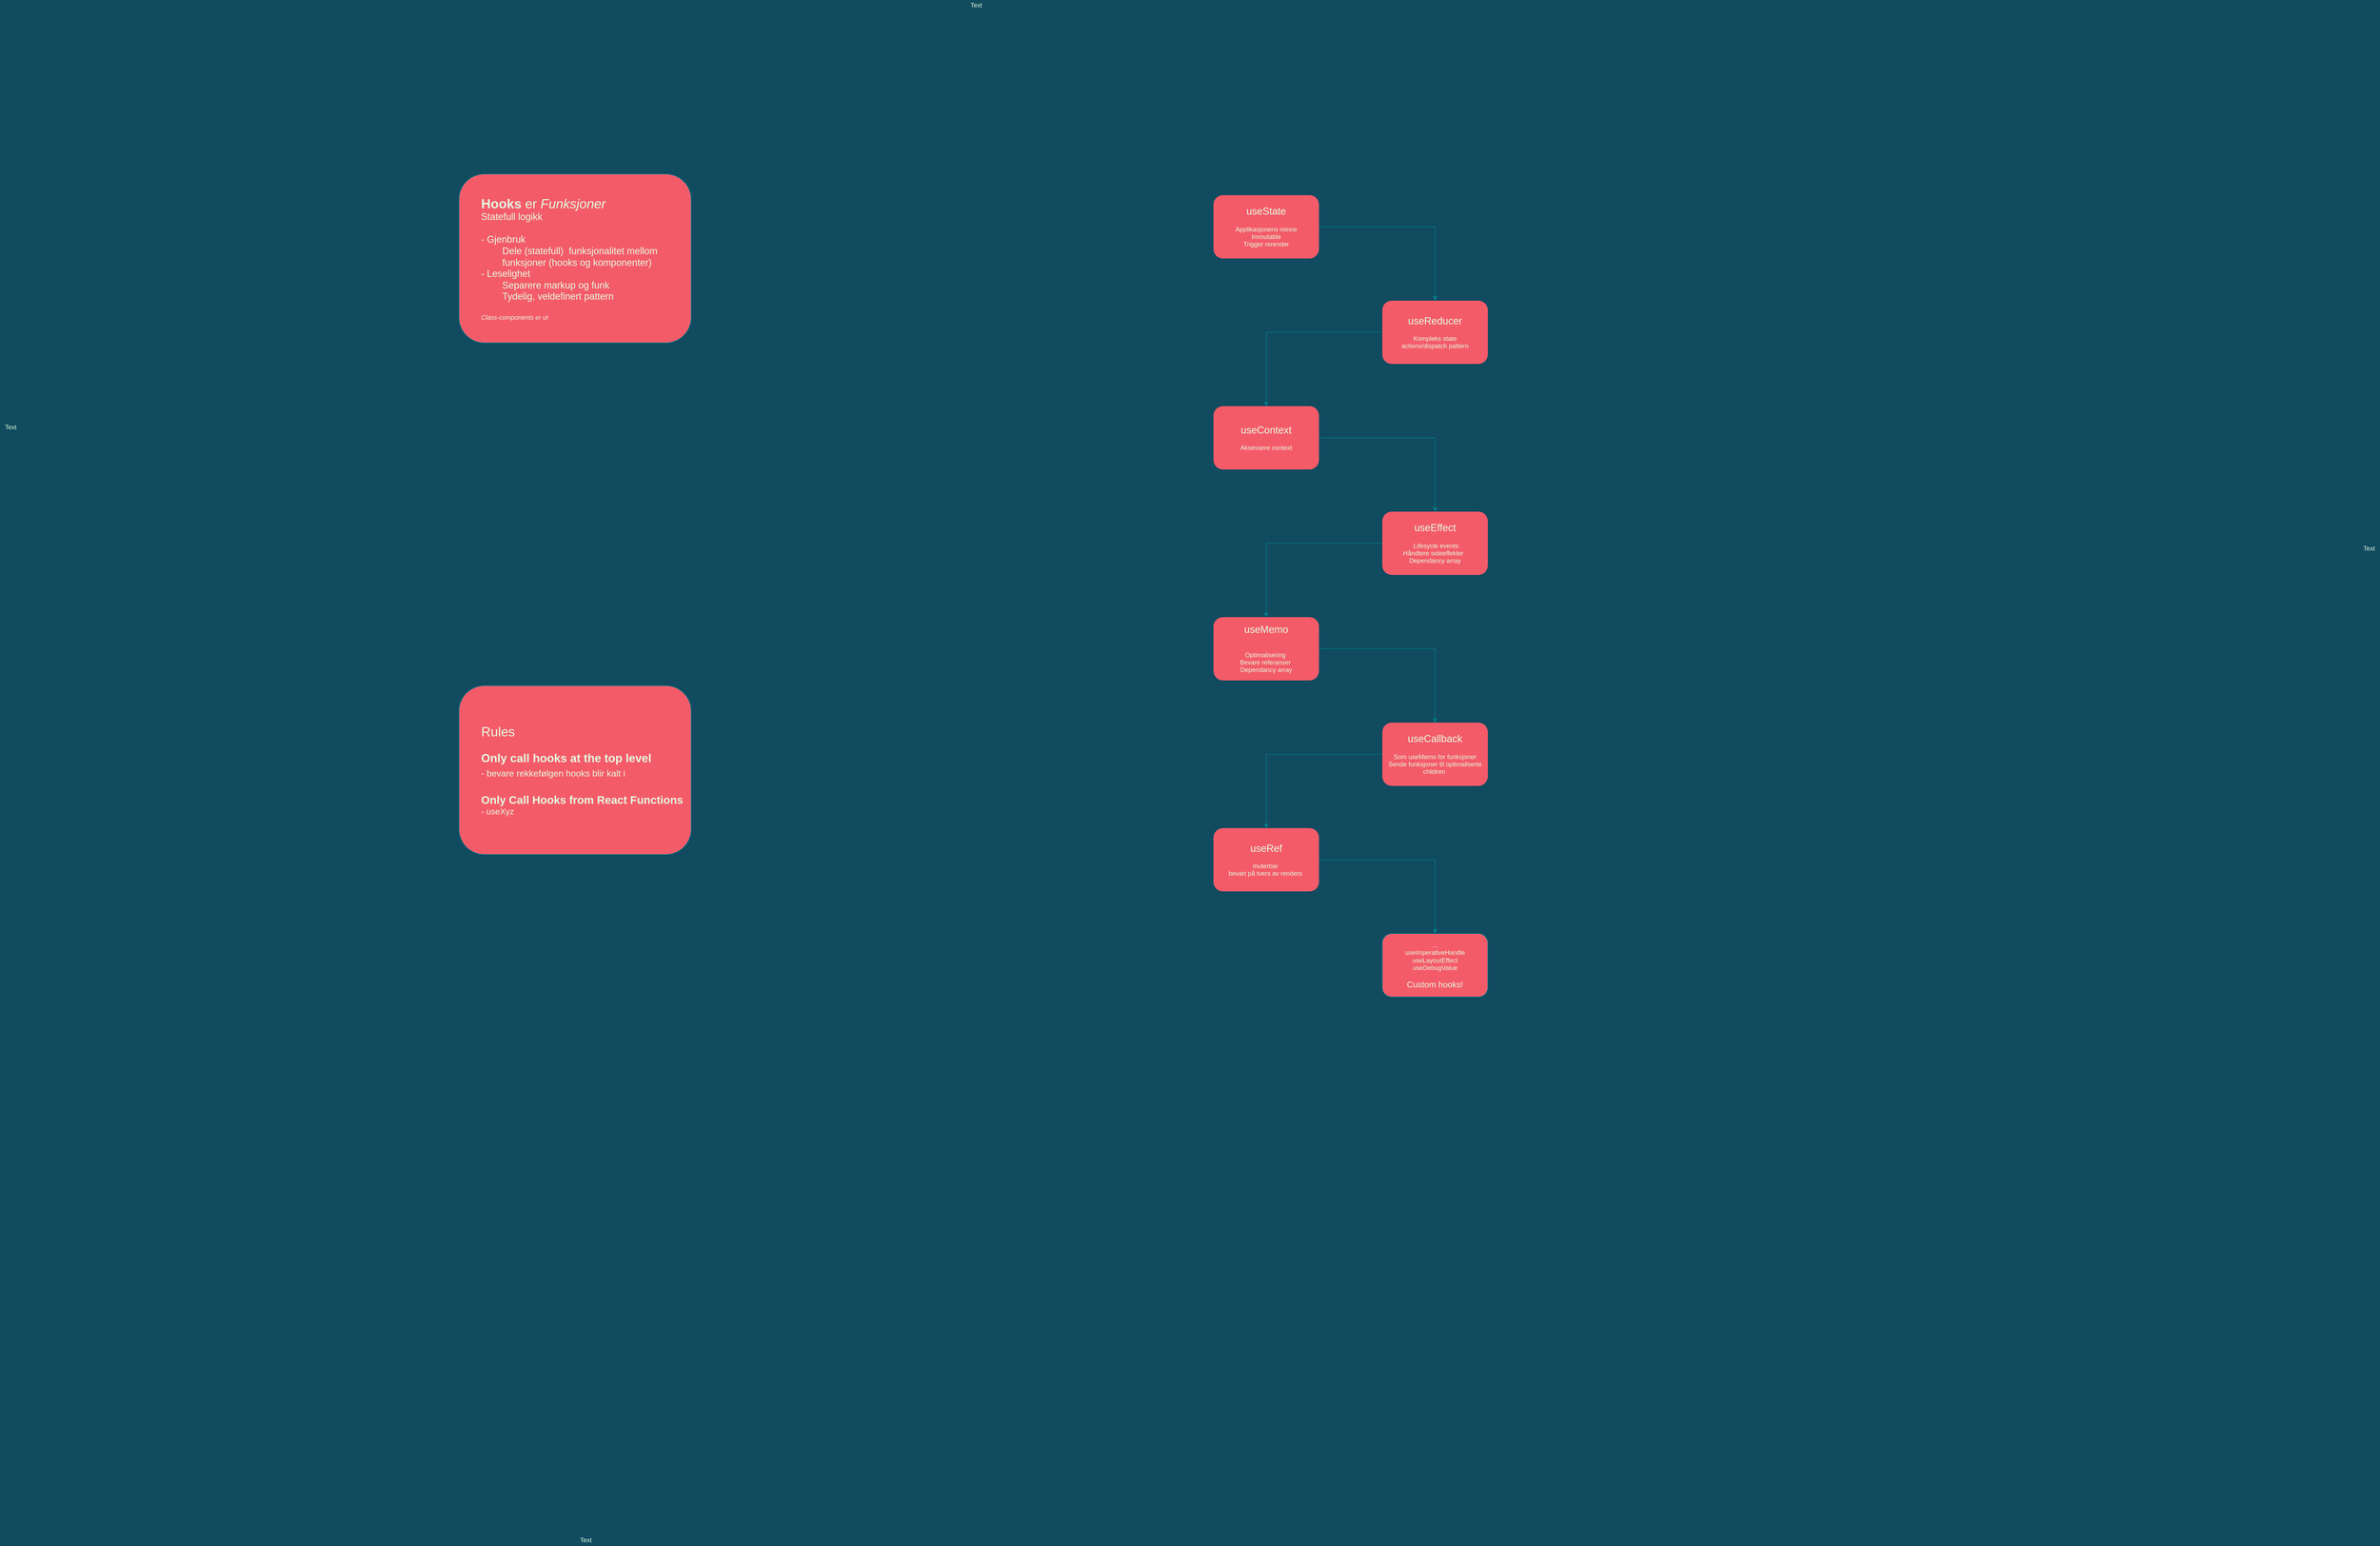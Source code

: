 <mxfile version="13.10.9" type="github">
  <diagram id="prtHgNgQTEPvFCAcTncT" name="Page-1">
    <mxGraphModel dx="2995" dy="2843" grid="1" gridSize="10" guides="1" tooltips="1" connect="1" arrows="1" fold="1" page="1" pageScale="1" pageWidth="4681" pageHeight="3300" background="#114B5F" math="0" shadow="0">
      <root>
        <mxCell id="0" />
        <mxCell id="1" parent="0" />
        <mxCell id="70Aoskz2j759LiOCqX9b-44" value="" style="group;fontColor=#E4FDE1;" vertex="1" connectable="0" parent="1">
          <mxGeometry x="2340" y="530" width="520" height="1380" as="geometry" />
        </mxCell>
        <mxCell id="70Aoskz2j759LiOCqX9b-40" value="" style="group;fontColor=#E4FDE1;" vertex="1" connectable="0" parent="70Aoskz2j759LiOCqX9b-44">
          <mxGeometry y="260" width="520" height="1120" as="geometry" />
        </mxCell>
        <mxCell id="70Aoskz2j759LiOCqX9b-2" value="&lt;font&gt;&lt;span style=&quot;font-size: 19px&quot;&gt;useContext&lt;/span&gt;&lt;br&gt;&lt;br&gt;Aksessere context&lt;br&gt;&lt;/font&gt;" style="rounded=1;whiteSpace=wrap;html=1;fillColor=#F45B69;strokeColor=none;fontColor=#E4FDE1;" vertex="1" parent="70Aoskz2j759LiOCqX9b-40">
          <mxGeometry width="200" height="120" as="geometry" />
        </mxCell>
        <mxCell id="70Aoskz2j759LiOCqX9b-19" value="&lt;font&gt;&lt;font style=&quot;font-size: 19px&quot;&gt;useMemo&lt;br&gt;&lt;/font&gt;&lt;br&gt;&lt;br&gt;Optimalisering&amp;nbsp;&lt;br&gt;Bevare referanser&amp;nbsp;&lt;br&gt;&lt;span style=&quot;font-family: &amp;#34;helvetica&amp;#34;&quot;&gt;Dependancy array&lt;/span&gt;&lt;br&gt;&lt;/font&gt;" style="whiteSpace=wrap;html=1;rounded=1;fillColor=#F45B69;strokeColor=none;fontColor=#E4FDE1;" vertex="1" parent="70Aoskz2j759LiOCqX9b-40">
          <mxGeometry y="400" width="200" height="120" as="geometry" />
        </mxCell>
        <mxCell id="70Aoskz2j759LiOCqX9b-23" value="&lt;font style=&quot;font-size: 19px&quot;&gt;useRef&lt;/font&gt;&lt;br&gt;&lt;br&gt;muterbar&amp;nbsp;&lt;br&gt;bevart på tvers av renders&amp;nbsp;" style="whiteSpace=wrap;html=1;rounded=1;fillColor=#F45B69;fontColor=#E4FDE1;strokeColor=none;" vertex="1" parent="70Aoskz2j759LiOCqX9b-40">
          <mxGeometry y="800" width="200" height="120" as="geometry" />
        </mxCell>
        <mxCell id="70Aoskz2j759LiOCqX9b-53" value="" style="group" vertex="1" connectable="0" parent="70Aoskz2j759LiOCqX9b-40">
          <mxGeometry x="320" y="200" width="200" height="920" as="geometry" />
        </mxCell>
        <mxCell id="70Aoskz2j759LiOCqX9b-15" value="&lt;span style=&quot;font-family: &amp;#34;helvetica&amp;#34; ; font-size: 19px ; font-style: normal ; font-weight: 400 ; letter-spacing: normal ; text-align: center ; text-indent: 0px ; text-transform: none ; word-spacing: 0px ; display: inline ; float: none&quot;&gt;useEffect&lt;br&gt;&lt;/span&gt;&lt;br style=&quot;font-family: &amp;#34;helvetica&amp;#34; ; font-size: 19px ; font-style: normal ; font-weight: 400 ; letter-spacing: normal ; text-align: center ; text-indent: 0px ; text-transform: none ; word-spacing: 0px&quot;&gt;&lt;span style=&quot;font-family: &amp;#34;helvetica&amp;#34; ; font-style: normal ; font-weight: 400 ; letter-spacing: normal ; text-align: center ; text-indent: 0px ; text-transform: none ; word-spacing: 0px ; font-size: 12px&quot;&gt;&amp;nbsp;Lifesycle events&lt;br&gt;Håndtere sideeffekter&amp;nbsp;&amp;nbsp;&lt;br&gt;Dependancy array&lt;br&gt;&lt;/span&gt;" style="whiteSpace=wrap;html=1;rounded=1;fillColor=#F45B69;strokeColor=none;labelBackgroundColor=none;fontColor=#E4FDE1;" vertex="1" parent="70Aoskz2j759LiOCqX9b-53">
          <mxGeometry width="200" height="120" as="geometry" />
        </mxCell>
        <mxCell id="70Aoskz2j759LiOCqX9b-16" value="" style="edgeStyle=orthogonalEdgeStyle;rounded=0;orthogonalLoop=1;jettySize=auto;html=1;strokeColor=#028090;labelBackgroundColor=#114B5F;fontColor=#E4FDE1;" edge="1" parent="70Aoskz2j759LiOCqX9b-53" source="70Aoskz2j759LiOCqX9b-2" target="70Aoskz2j759LiOCqX9b-15">
          <mxGeometry relative="1" as="geometry" />
        </mxCell>
        <mxCell id="70Aoskz2j759LiOCqX9b-20" value="" style="edgeStyle=orthogonalEdgeStyle;rounded=0;orthogonalLoop=1;jettySize=auto;html=1;strokeColor=#028090;labelBackgroundColor=#114B5F;fontColor=#E4FDE1;" edge="1" parent="70Aoskz2j759LiOCqX9b-53" source="70Aoskz2j759LiOCqX9b-15" target="70Aoskz2j759LiOCqX9b-19">
          <mxGeometry relative="1" as="geometry" />
        </mxCell>
        <mxCell id="70Aoskz2j759LiOCqX9b-21" value="&lt;font style=&quot;font-size: 19px&quot;&gt;useCallback&lt;br&gt;&lt;/font&gt;&lt;br&gt;Som useMemo for funksjoner&lt;br&gt;Sende funksjoner til optimaliserte children&amp;nbsp;" style="whiteSpace=wrap;html=1;rounded=1;fillColor=#F45B69;strokeColor=none;fontColor=#E4FDE1;" vertex="1" parent="70Aoskz2j759LiOCqX9b-53">
          <mxGeometry y="400" width="200" height="120" as="geometry" />
        </mxCell>
        <mxCell id="70Aoskz2j759LiOCqX9b-22" value="" style="edgeStyle=orthogonalEdgeStyle;rounded=0;orthogonalLoop=1;jettySize=auto;html=1;fontSize=19;strokeColor=#028090;labelBackgroundColor=#114B5F;fontColor=#E4FDE1;" edge="1" parent="70Aoskz2j759LiOCqX9b-53" source="70Aoskz2j759LiOCqX9b-19" target="70Aoskz2j759LiOCqX9b-21">
          <mxGeometry relative="1" as="geometry" />
        </mxCell>
        <mxCell id="70Aoskz2j759LiOCqX9b-24" value="" style="edgeStyle=orthogonalEdgeStyle;rounded=0;orthogonalLoop=1;jettySize=auto;html=1;fontSize=19;strokeColor=#028090;labelBackgroundColor=#114B5F;fontColor=#E4FDE1;" edge="1" parent="70Aoskz2j759LiOCqX9b-53" source="70Aoskz2j759LiOCqX9b-21" target="70Aoskz2j759LiOCqX9b-23">
          <mxGeometry relative="1" as="geometry" />
        </mxCell>
        <mxCell id="70Aoskz2j759LiOCqX9b-25" value="...&lt;br&gt;useImperativeHandle&lt;br&gt;useLayoutEffect&lt;br&gt;useDebugValue&lt;br&gt;&lt;br&gt;&lt;font style=&quot;font-size: 16px&quot;&gt;Custom hooks!&lt;/font&gt;" style="whiteSpace=wrap;html=1;rounded=1;strokeColor=#028090;fillColor=#F45B69;fontColor=#E4FDE1;" vertex="1" parent="70Aoskz2j759LiOCqX9b-53">
          <mxGeometry y="800" width="200" height="120" as="geometry" />
        </mxCell>
        <mxCell id="70Aoskz2j759LiOCqX9b-26" value="" style="edgeStyle=orthogonalEdgeStyle;rounded=0;orthogonalLoop=1;jettySize=auto;html=1;fontSize=19;strokeColor=#028090;labelBackgroundColor=#114B5F;fontColor=#E4FDE1;" edge="1" parent="70Aoskz2j759LiOCqX9b-53" source="70Aoskz2j759LiOCqX9b-23" target="70Aoskz2j759LiOCqX9b-25">
          <mxGeometry relative="1" as="geometry" />
        </mxCell>
        <mxCell id="70Aoskz2j759LiOCqX9b-47" value="&lt;font style=&quot;font-size: 19px&quot;&gt;useReducer&lt;br&gt;&lt;/font&gt;&lt;br&gt;Kompleks state&lt;br&gt;actions/dispatch pattern" style="whiteSpace=wrap;html=1;rounded=1;fontColor=#E4FDE1;strokeColor=none;fillColor=#F45B69;" vertex="1" parent="70Aoskz2j759LiOCqX9b-44">
          <mxGeometry x="320" y="60" width="200" height="120" as="geometry" />
        </mxCell>
        <mxCell id="70Aoskz2j759LiOCqX9b-48" value="" style="edgeStyle=orthogonalEdgeStyle;rounded=0;sketch=0;orthogonalLoop=1;jettySize=auto;html=1;strokeColor=#028090;labelBackgroundColor=#114B5F;fontColor=#E4FDE1;" edge="1" parent="1" source="70Aoskz2j759LiOCqX9b-41" target="70Aoskz2j759LiOCqX9b-47">
          <mxGeometry relative="1" as="geometry" />
        </mxCell>
        <mxCell id="70Aoskz2j759LiOCqX9b-41" value="&lt;font style=&quot;font-size: 19px&quot;&gt;useState&lt;br&gt;&lt;/font&gt;&lt;br&gt;Applikasjonens minne&lt;br&gt;Immutable&lt;br&gt;Trigger rerender" style="whiteSpace=wrap;html=1;rounded=1;fontColor=#E4FDE1;strokeColor=none;fillColor=#F45B69;" vertex="1" parent="1">
          <mxGeometry x="2340" y="390" width="200" height="120" as="geometry" />
        </mxCell>
        <mxCell id="70Aoskz2j759LiOCqX9b-49" value="" style="endArrow=classic;html=1;strokeColor=#028090;rounded=0;labelBackgroundColor=#114B5F;fontColor=#E4FDE1;" edge="1" parent="1">
          <mxGeometry width="50" height="50" relative="1" as="geometry">
            <mxPoint x="2660" y="650" as="sourcePoint" />
            <mxPoint x="2440" y="790" as="targetPoint" />
            <Array as="points">
              <mxPoint x="2440" y="650" />
            </Array>
          </mxGeometry>
        </mxCell>
        <mxCell id="70Aoskz2j759LiOCqX9b-51" value="&lt;blockquote style=&quot;margin: 0 0 0 40px ; border: none ; padding: 0px&quot;&gt;&lt;font style=&quot;font-size: 25px&quot;&gt;Rules&lt;/font&gt;&lt;/blockquote&gt;&lt;blockquote style=&quot;margin: 0 0 0 40px ; border: none ; padding: 0px&quot;&gt;&lt;span style=&quot;font-size: 19px&quot;&gt;&lt;br&gt;&lt;/span&gt;&lt;/blockquote&gt;&lt;blockquote style=&quot;margin: 0px 0px 0px 40px ; border: none ; padding: 0px ; font-size: 22px&quot;&gt;&lt;span&gt;&lt;font style=&quot;font-size: 22px&quot;&gt;&lt;b&gt;Only call hooks at the top level&lt;/b&gt;&lt;/font&gt;&lt;/span&gt;&lt;/blockquote&gt;&lt;blockquote style=&quot;margin: 0px 0px 0px 40px ; border: none ; padding: 0px ; font-size: 22px&quot;&gt;&lt;span&gt;&lt;font style=&quot;font-size: 17px&quot;&gt;- bevare rekkefølgen hooks blir kalt i&lt;/font&gt;&lt;/span&gt;&lt;/blockquote&gt;&lt;blockquote style=&quot;margin: 0px 0px 0px 40px ; border: none ; padding: 0px ; font-size: 22px&quot;&gt;&lt;span style=&quot;font-size: 19px&quot;&gt;&lt;br&gt;&lt;/span&gt;&lt;/blockquote&gt;&lt;blockquote style=&quot;margin: 0px 0px 0px 40px ; border: none ; padding: 0px&quot;&gt;&lt;span&gt;&lt;b&gt;&lt;font style=&quot;font-size: 21px&quot;&gt;Only Call Hooks from React Functions&lt;/font&gt;&lt;/b&gt;&lt;/span&gt;&lt;/blockquote&gt;&lt;blockquote style=&quot;margin: 0px 0px 0px 40px ; border: none ; padding: 0px&quot;&gt;&lt;span&gt;&lt;font style=&quot;font-size: 16px&quot;&gt;- useXyz&lt;/font&gt;&lt;/span&gt;&lt;/blockquote&gt;" style="rounded=1;whiteSpace=wrap;html=1;sketch=0;strokeColor=#028090;fillColor=#F45B69;fontColor=#E4FDE1;align=left;" vertex="1" parent="1">
          <mxGeometry x="910" y="1320" width="440" height="320" as="geometry" />
        </mxCell>
        <mxCell id="70Aoskz2j759LiOCqX9b-52" value="&lt;blockquote style=&quot;margin: 0 0 0 40px ; border: none ; padding: 0px&quot;&gt;&lt;span style=&quot;font-size: 25px&quot;&gt;&lt;b&gt;Hooks &lt;/b&gt;er&lt;b&gt;&amp;nbsp;&lt;/b&gt;&lt;/span&gt;&lt;i style=&quot;font-size: 25px&quot;&gt;Funksjoner&lt;/i&gt;&lt;/blockquote&gt;&lt;blockquote style=&quot;margin: 0 0 0 40px ; border: none ; padding: 0px&quot;&gt;&lt;span style=&quot;font-size: 18px&quot;&gt;Statefull logikk&amp;nbsp;&lt;/span&gt;&lt;br&gt;&lt;/blockquote&gt;&lt;blockquote style=&quot;margin: 0 0 0 40px ; border: none ; padding: 0px&quot;&gt;&lt;span style=&quot;font-size: 18px&quot;&gt;&lt;br&gt;&lt;/span&gt;&lt;/blockquote&gt;&lt;blockquote style=&quot;margin: 0px 0px 0px 40px ; border: none ; padding: 0px ; font-size: 18px&quot;&gt;&lt;font style=&quot;font-size: 18px&quot;&gt;- Gjenbruk&lt;br&gt;&lt;/font&gt;&lt;/blockquote&gt;&lt;blockquote style=&quot;margin: 0 0 0 40px ; border: none ; padding: 0px&quot;&gt;&lt;blockquote style=&quot;margin: 0px 0px 0px 40px ; border: none ; padding: 0px ; font-size: 18px&quot;&gt;&lt;font style=&quot;font-size: 18px&quot;&gt;Dele (statefull)&amp;nbsp; funksjonalitet mellom funksjoner (hooks og komponenter)&lt;/font&gt;&lt;/blockquote&gt;&lt;/blockquote&gt;&lt;blockquote style=&quot;margin: 0px 0px 0px 40px ; border: none ; padding: 0px ; font-size: 18px&quot;&gt;&lt;font style=&quot;font-size: 18px&quot;&gt;- Leselighet&lt;/font&gt;&lt;/blockquote&gt;&lt;blockquote style=&quot;margin: 0 0 0 40px ; border: none ; padding: 0px&quot;&gt;&lt;blockquote style=&quot;margin: 0px 0px 0px 40px ; border: none ; padding: 0px ; font-size: 18px&quot;&gt;&lt;font style=&quot;font-size: 18px&quot;&gt;Separere markup og funk&lt;/font&gt;&lt;/blockquote&gt;&lt;blockquote style=&quot;margin: 0px 0px 0px 40px ; border: none ; padding: 0px ; font-size: 18px&quot;&gt;Tydelig, veldefinert pattern&lt;/blockquote&gt;&lt;blockquote style=&quot;margin: 0px 0px 0px 40px ; border: none ; padding: 0px ; font-size: 18px&quot;&gt;&lt;br&gt;&lt;/blockquote&gt;&lt;i&gt;Class-components er ut&lt;/i&gt;&lt;/blockquote&gt;" style="rounded=1;whiteSpace=wrap;html=1;sketch=0;strokeColor=#028090;fillColor=#F45B69;fontColor=#E4FDE1;align=left;" vertex="1" parent="1">
          <mxGeometry x="910" y="350" width="440" height="320" as="geometry" />
        </mxCell>
        <mxCell id="70Aoskz2j759LiOCqX9b-54" value="Text" style="text;html=1;align=center;verticalAlign=middle;resizable=0;points=[];autosize=1;fontColor=#E4FDE1;" vertex="1" parent="1">
          <mxGeometry x="40" y="820" width="40" height="20" as="geometry" />
        </mxCell>
        <mxCell id="70Aoskz2j759LiOCqX9b-55" value="Text" style="text;html=1;align=center;verticalAlign=middle;resizable=0;points=[];autosize=1;fontColor=#E4FDE1;" vertex="1" parent="1">
          <mxGeometry x="4510" y="1050" width="40" height="20" as="geometry" />
        </mxCell>
        <mxCell id="70Aoskz2j759LiOCqX9b-57" value="Text" style="text;html=1;align=center;verticalAlign=middle;resizable=0;points=[];autosize=1;fontColor=#E4FDE1;" vertex="1" parent="1">
          <mxGeometry x="1130" y="2930" width="40" height="20" as="geometry" />
        </mxCell>
        <mxCell id="70Aoskz2j759LiOCqX9b-58" value="Text" style="text;html=1;align=center;verticalAlign=middle;resizable=0;points=[];autosize=1;fontColor=#E4FDE1;" vertex="1" parent="1">
          <mxGeometry x="1870" y="20" width="40" height="20" as="geometry" />
        </mxCell>
      </root>
    </mxGraphModel>
  </diagram>
</mxfile>
